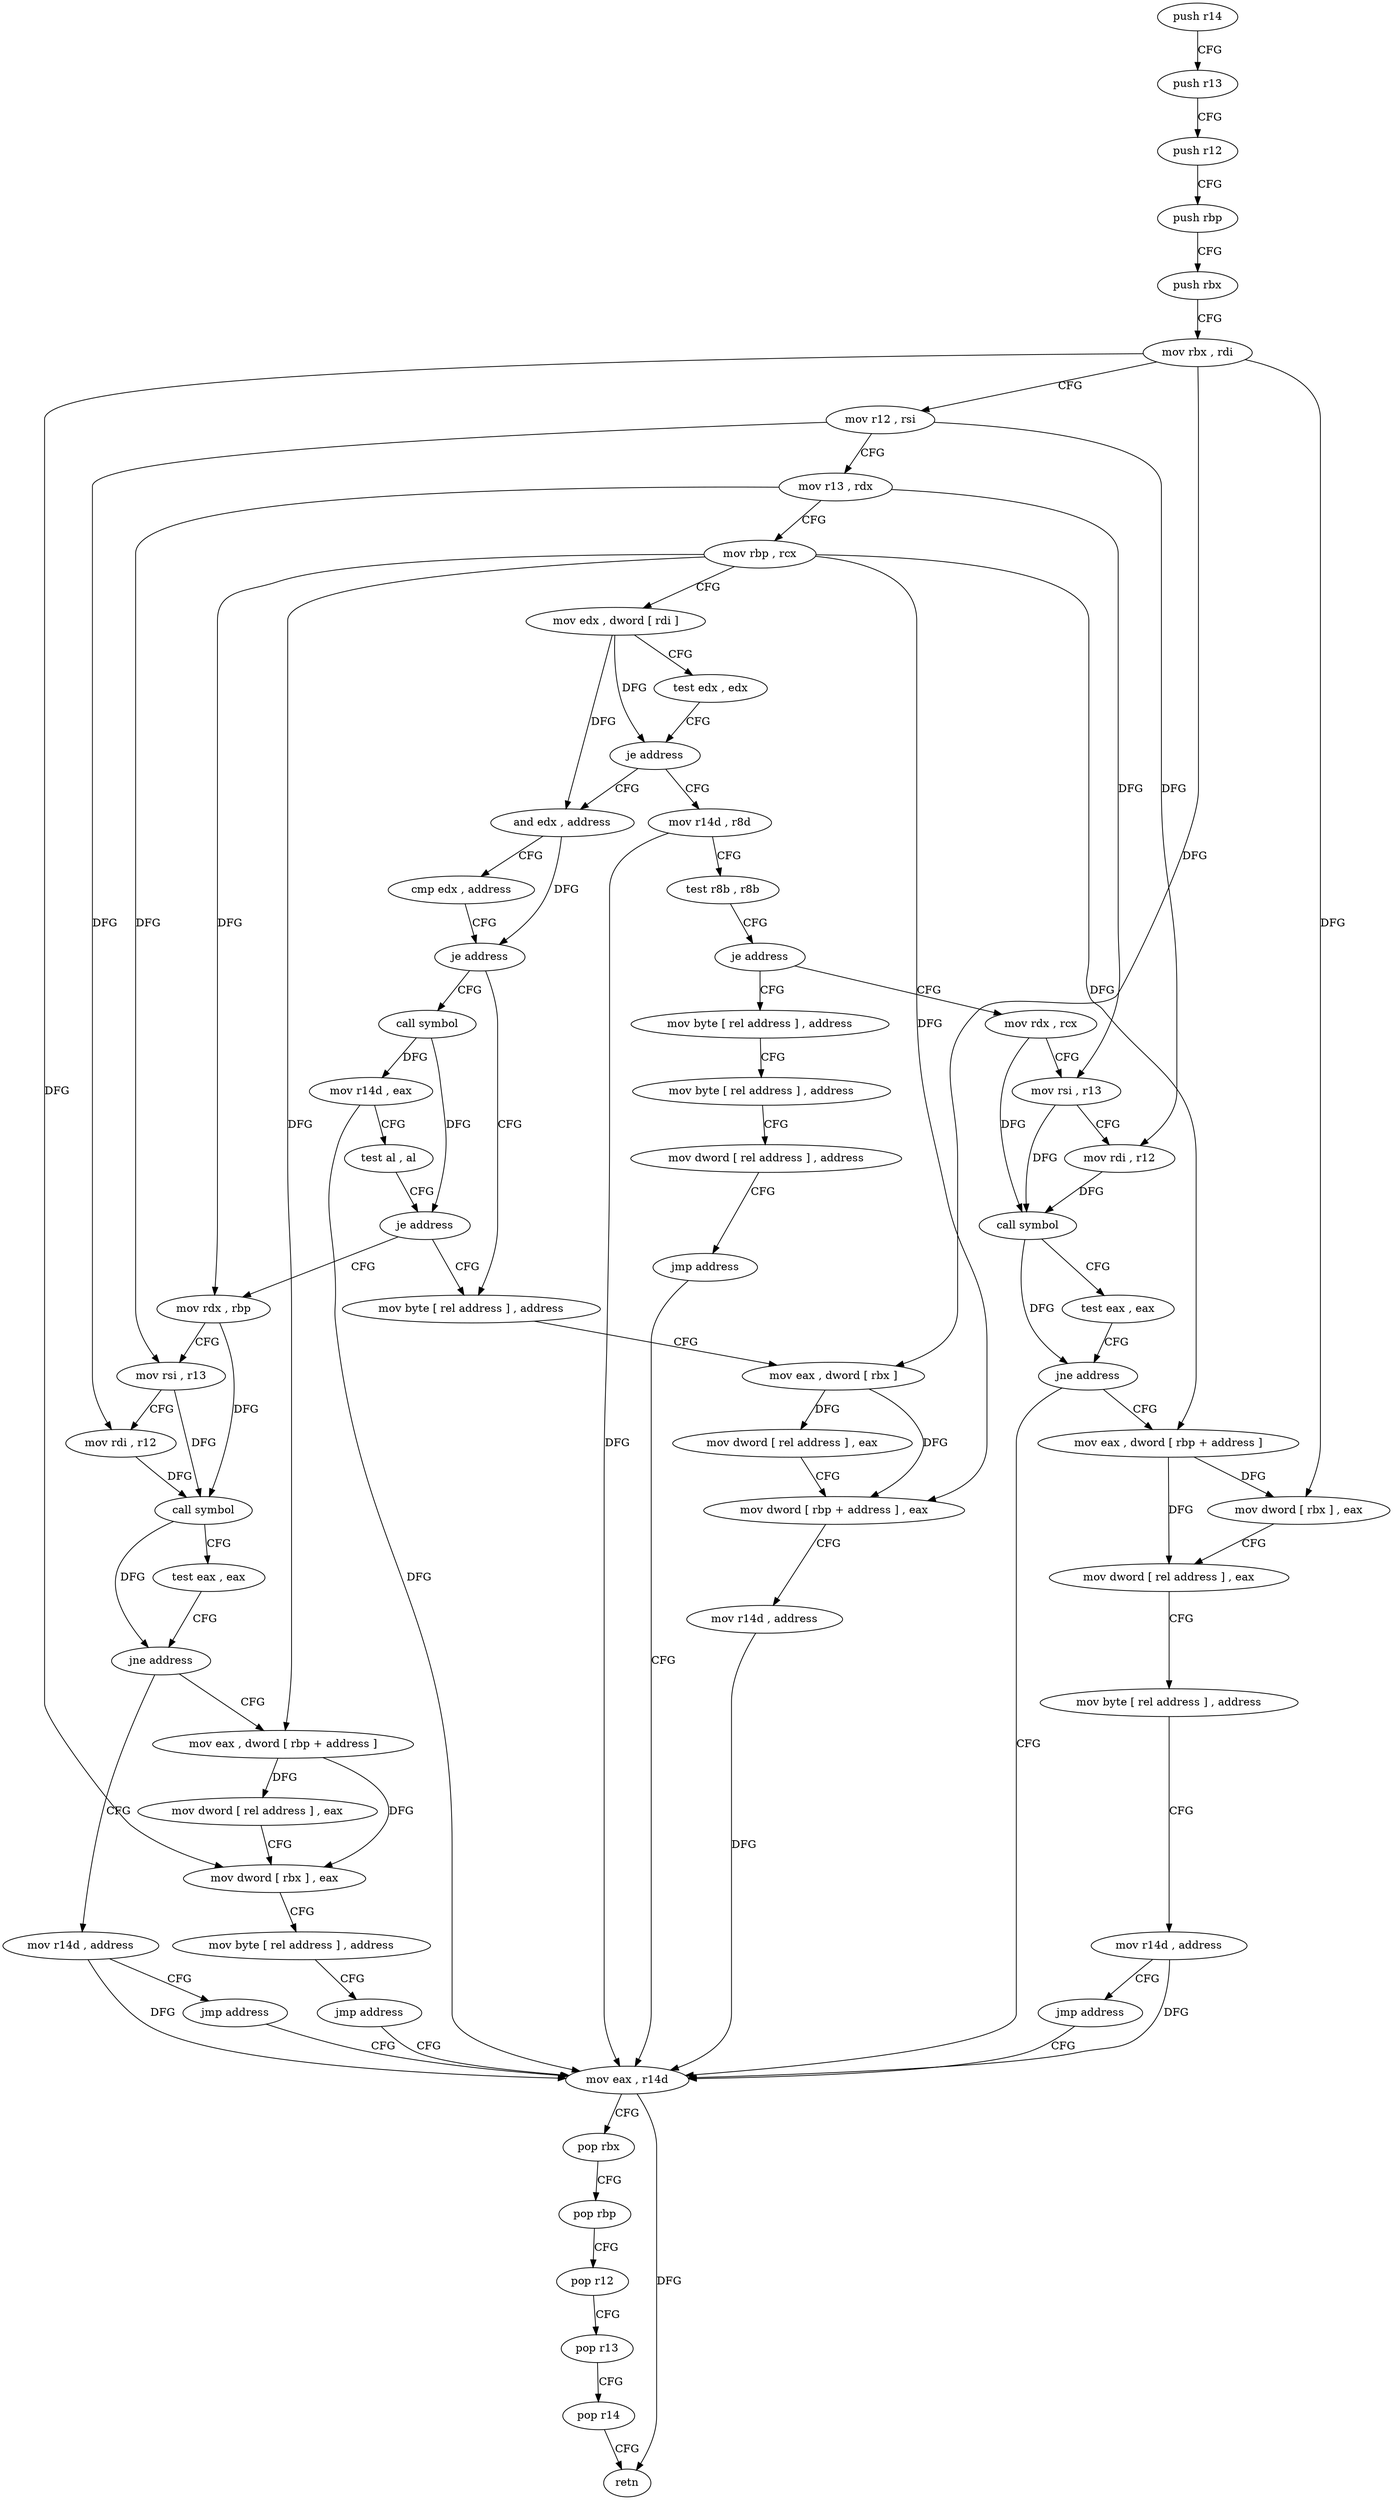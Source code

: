 digraph "func" {
"4232424" [label = "push r14" ]
"4232426" [label = "push r13" ]
"4232428" [label = "push r12" ]
"4232430" [label = "push rbp" ]
"4232431" [label = "push rbx" ]
"4232432" [label = "mov rbx , rdi" ]
"4232435" [label = "mov r12 , rsi" ]
"4232438" [label = "mov r13 , rdx" ]
"4232441" [label = "mov rbp , rcx" ]
"4232444" [label = "mov edx , dword [ rdi ]" ]
"4232446" [label = "test edx , edx" ]
"4232448" [label = "je address" ]
"4232550" [label = "mov r14d , r8d" ]
"4232450" [label = "and edx , address" ]
"4232553" [label = "test r8b , r8b" ]
"4232556" [label = "je address" ]
"4232584" [label = "mov rdx , rcx" ]
"4232558" [label = "mov byte [ rel address ] , address" ]
"4232456" [label = "cmp edx , address" ]
"4232462" [label = "je address" ]
"4232500" [label = "call symbol" ]
"4232464" [label = "mov byte [ rel address ] , address" ]
"4232587" [label = "mov rsi , r13" ]
"4232590" [label = "mov rdi , r12" ]
"4232593" [label = "call symbol" ]
"4232598" [label = "test eax , eax" ]
"4232600" [label = "jne address" ]
"4232488" [label = "mov eax , r14d" ]
"4232602" [label = "mov eax , dword [ rbp + address ]" ]
"4232565" [label = "mov byte [ rel address ] , address" ]
"4232572" [label = "mov dword [ rel address ] , address" ]
"4232582" [label = "jmp address" ]
"4232505" [label = "mov r14d , eax" ]
"4232508" [label = "test al , al" ]
"4232510" [label = "je address" ]
"4232512" [label = "mov rdx , rbp" ]
"4232471" [label = "mov eax , dword [ rbx ]" ]
"4232473" [label = "mov dword [ rel address ] , eax" ]
"4232479" [label = "mov dword [ rbp + address ] , eax" ]
"4232482" [label = "mov r14d , address" ]
"4232491" [label = "pop rbx" ]
"4232492" [label = "pop rbp" ]
"4232493" [label = "pop r12" ]
"4232495" [label = "pop r13" ]
"4232497" [label = "pop r14" ]
"4232499" [label = "retn" ]
"4232605" [label = "mov dword [ rbx ] , eax" ]
"4232607" [label = "mov dword [ rel address ] , eax" ]
"4232613" [label = "mov byte [ rel address ] , address" ]
"4232620" [label = "mov r14d , address" ]
"4232626" [label = "jmp address" ]
"4232515" [label = "mov rsi , r13" ]
"4232518" [label = "mov rdi , r12" ]
"4232521" [label = "call symbol" ]
"4232526" [label = "test eax , eax" ]
"4232528" [label = "jne address" ]
"4232631" [label = "mov r14d , address" ]
"4232530" [label = "mov eax , dword [ rbp + address ]" ]
"4232637" [label = "jmp address" ]
"4232533" [label = "mov dword [ rel address ] , eax" ]
"4232539" [label = "mov dword [ rbx ] , eax" ]
"4232541" [label = "mov byte [ rel address ] , address" ]
"4232548" [label = "jmp address" ]
"4232424" -> "4232426" [ label = "CFG" ]
"4232426" -> "4232428" [ label = "CFG" ]
"4232428" -> "4232430" [ label = "CFG" ]
"4232430" -> "4232431" [ label = "CFG" ]
"4232431" -> "4232432" [ label = "CFG" ]
"4232432" -> "4232435" [ label = "CFG" ]
"4232432" -> "4232471" [ label = "DFG" ]
"4232432" -> "4232605" [ label = "DFG" ]
"4232432" -> "4232539" [ label = "DFG" ]
"4232435" -> "4232438" [ label = "CFG" ]
"4232435" -> "4232590" [ label = "DFG" ]
"4232435" -> "4232518" [ label = "DFG" ]
"4232438" -> "4232441" [ label = "CFG" ]
"4232438" -> "4232587" [ label = "DFG" ]
"4232438" -> "4232515" [ label = "DFG" ]
"4232441" -> "4232444" [ label = "CFG" ]
"4232441" -> "4232479" [ label = "DFG" ]
"4232441" -> "4232602" [ label = "DFG" ]
"4232441" -> "4232512" [ label = "DFG" ]
"4232441" -> "4232530" [ label = "DFG" ]
"4232444" -> "4232446" [ label = "CFG" ]
"4232444" -> "4232448" [ label = "DFG" ]
"4232444" -> "4232450" [ label = "DFG" ]
"4232446" -> "4232448" [ label = "CFG" ]
"4232448" -> "4232550" [ label = "CFG" ]
"4232448" -> "4232450" [ label = "CFG" ]
"4232550" -> "4232553" [ label = "CFG" ]
"4232550" -> "4232488" [ label = "DFG" ]
"4232450" -> "4232456" [ label = "CFG" ]
"4232450" -> "4232462" [ label = "DFG" ]
"4232553" -> "4232556" [ label = "CFG" ]
"4232556" -> "4232584" [ label = "CFG" ]
"4232556" -> "4232558" [ label = "CFG" ]
"4232584" -> "4232587" [ label = "CFG" ]
"4232584" -> "4232593" [ label = "DFG" ]
"4232558" -> "4232565" [ label = "CFG" ]
"4232456" -> "4232462" [ label = "CFG" ]
"4232462" -> "4232500" [ label = "CFG" ]
"4232462" -> "4232464" [ label = "CFG" ]
"4232500" -> "4232505" [ label = "DFG" ]
"4232500" -> "4232510" [ label = "DFG" ]
"4232464" -> "4232471" [ label = "CFG" ]
"4232587" -> "4232590" [ label = "CFG" ]
"4232587" -> "4232593" [ label = "DFG" ]
"4232590" -> "4232593" [ label = "DFG" ]
"4232593" -> "4232598" [ label = "CFG" ]
"4232593" -> "4232600" [ label = "DFG" ]
"4232598" -> "4232600" [ label = "CFG" ]
"4232600" -> "4232488" [ label = "CFG" ]
"4232600" -> "4232602" [ label = "CFG" ]
"4232488" -> "4232491" [ label = "CFG" ]
"4232488" -> "4232499" [ label = "DFG" ]
"4232602" -> "4232605" [ label = "DFG" ]
"4232602" -> "4232607" [ label = "DFG" ]
"4232565" -> "4232572" [ label = "CFG" ]
"4232572" -> "4232582" [ label = "CFG" ]
"4232582" -> "4232488" [ label = "CFG" ]
"4232505" -> "4232508" [ label = "CFG" ]
"4232505" -> "4232488" [ label = "DFG" ]
"4232508" -> "4232510" [ label = "CFG" ]
"4232510" -> "4232464" [ label = "CFG" ]
"4232510" -> "4232512" [ label = "CFG" ]
"4232512" -> "4232515" [ label = "CFG" ]
"4232512" -> "4232521" [ label = "DFG" ]
"4232471" -> "4232473" [ label = "DFG" ]
"4232471" -> "4232479" [ label = "DFG" ]
"4232473" -> "4232479" [ label = "CFG" ]
"4232479" -> "4232482" [ label = "CFG" ]
"4232482" -> "4232488" [ label = "DFG" ]
"4232491" -> "4232492" [ label = "CFG" ]
"4232492" -> "4232493" [ label = "CFG" ]
"4232493" -> "4232495" [ label = "CFG" ]
"4232495" -> "4232497" [ label = "CFG" ]
"4232497" -> "4232499" [ label = "CFG" ]
"4232605" -> "4232607" [ label = "CFG" ]
"4232607" -> "4232613" [ label = "CFG" ]
"4232613" -> "4232620" [ label = "CFG" ]
"4232620" -> "4232626" [ label = "CFG" ]
"4232620" -> "4232488" [ label = "DFG" ]
"4232626" -> "4232488" [ label = "CFG" ]
"4232515" -> "4232518" [ label = "CFG" ]
"4232515" -> "4232521" [ label = "DFG" ]
"4232518" -> "4232521" [ label = "DFG" ]
"4232521" -> "4232526" [ label = "CFG" ]
"4232521" -> "4232528" [ label = "DFG" ]
"4232526" -> "4232528" [ label = "CFG" ]
"4232528" -> "4232631" [ label = "CFG" ]
"4232528" -> "4232530" [ label = "CFG" ]
"4232631" -> "4232637" [ label = "CFG" ]
"4232631" -> "4232488" [ label = "DFG" ]
"4232530" -> "4232533" [ label = "DFG" ]
"4232530" -> "4232539" [ label = "DFG" ]
"4232637" -> "4232488" [ label = "CFG" ]
"4232533" -> "4232539" [ label = "CFG" ]
"4232539" -> "4232541" [ label = "CFG" ]
"4232541" -> "4232548" [ label = "CFG" ]
"4232548" -> "4232488" [ label = "CFG" ]
}
